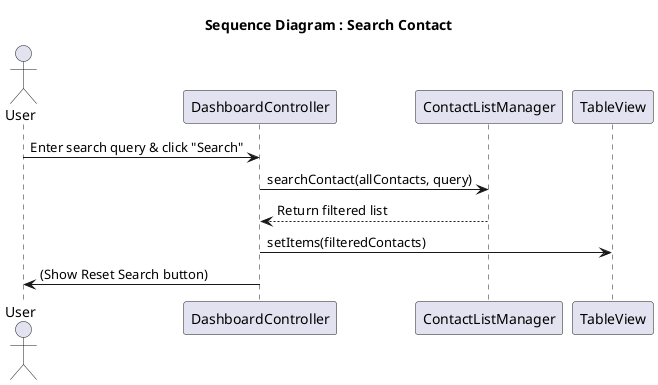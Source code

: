 @startuml
title Sequence Diagram : Search Contact

actor User
participant DashboardController
participant ContactListManager
participant TableView

User -> DashboardController: Enter search query & click "Search"
DashboardController -> ContactListManager: searchContact(allContacts, query)
ContactListManager --> DashboardController: Return filtered list
DashboardController -> TableView: setItems(filteredContacts)
DashboardController -> User: (Show Reset Search button)
@enduml

@enduml